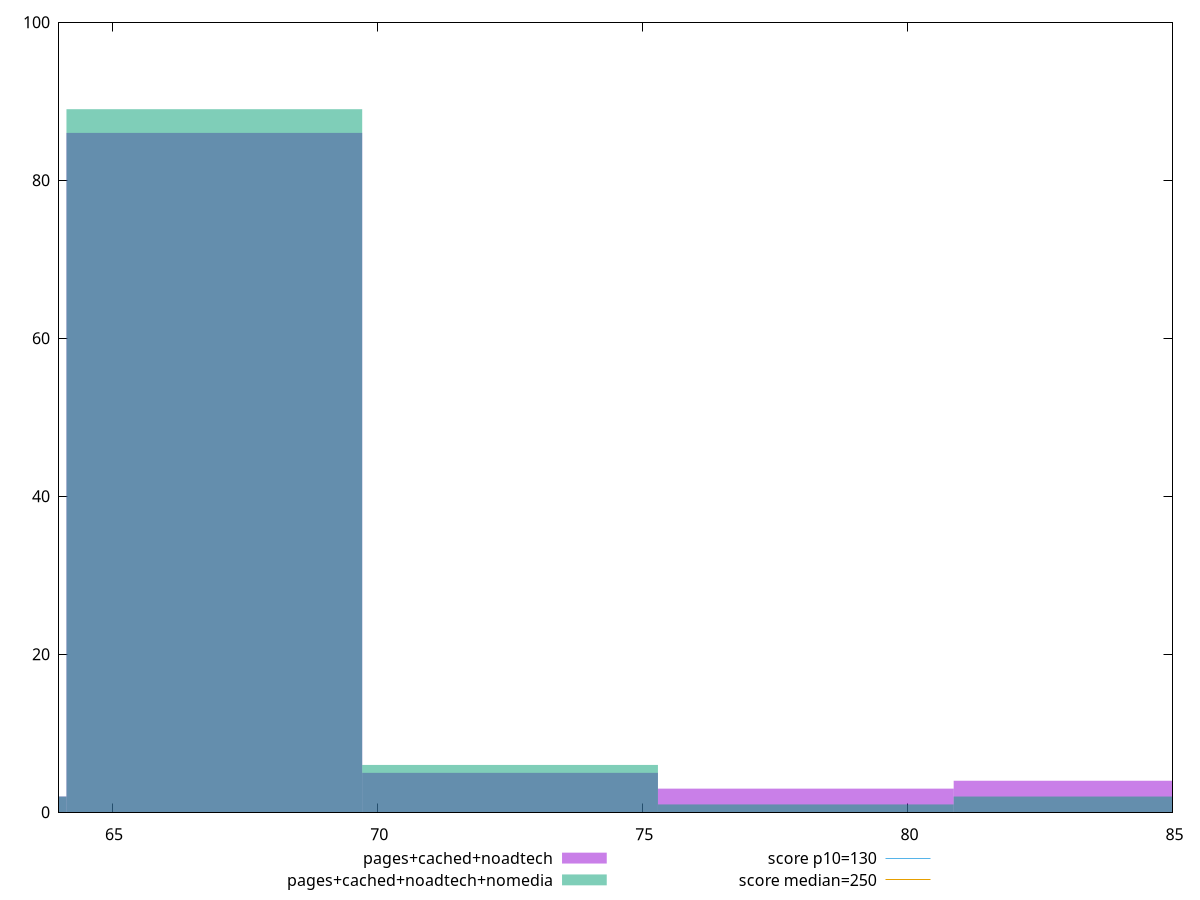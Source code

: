 reset

$pagesCachedNoadtech <<EOF
66.92952803213473 86
72.50698870147929 5
61.352067362790166 2
78.08444937082385 3
83.66191004016841 4
EOF

$pagesCachedNoadtechNomedia <<EOF
78.08444937082385 1
66.92952803213473 89
72.50698870147929 6
61.352067362790166 2
83.66191004016841 2
EOF

set key outside below
set boxwidth 5.5774606693445605
set xrange [64:85]
set yrange [0:100]
set trange [0:100]
set style fill transparent solid 0.5 noborder

set parametric
set terminal svg size 640, 500 enhanced background rgb 'white'
set output "report_00018_2021-02-10T15-25-16.877Z/max-potential-fid/comparison/histogram/2_vs_3.svg"

plot $pagesCachedNoadtech title "pages+cached+noadtech" with boxes, \
     $pagesCachedNoadtechNomedia title "pages+cached+noadtech+nomedia" with boxes, \
     130,t title "score p10=130", \
     250,t title "score median=250"

reset
